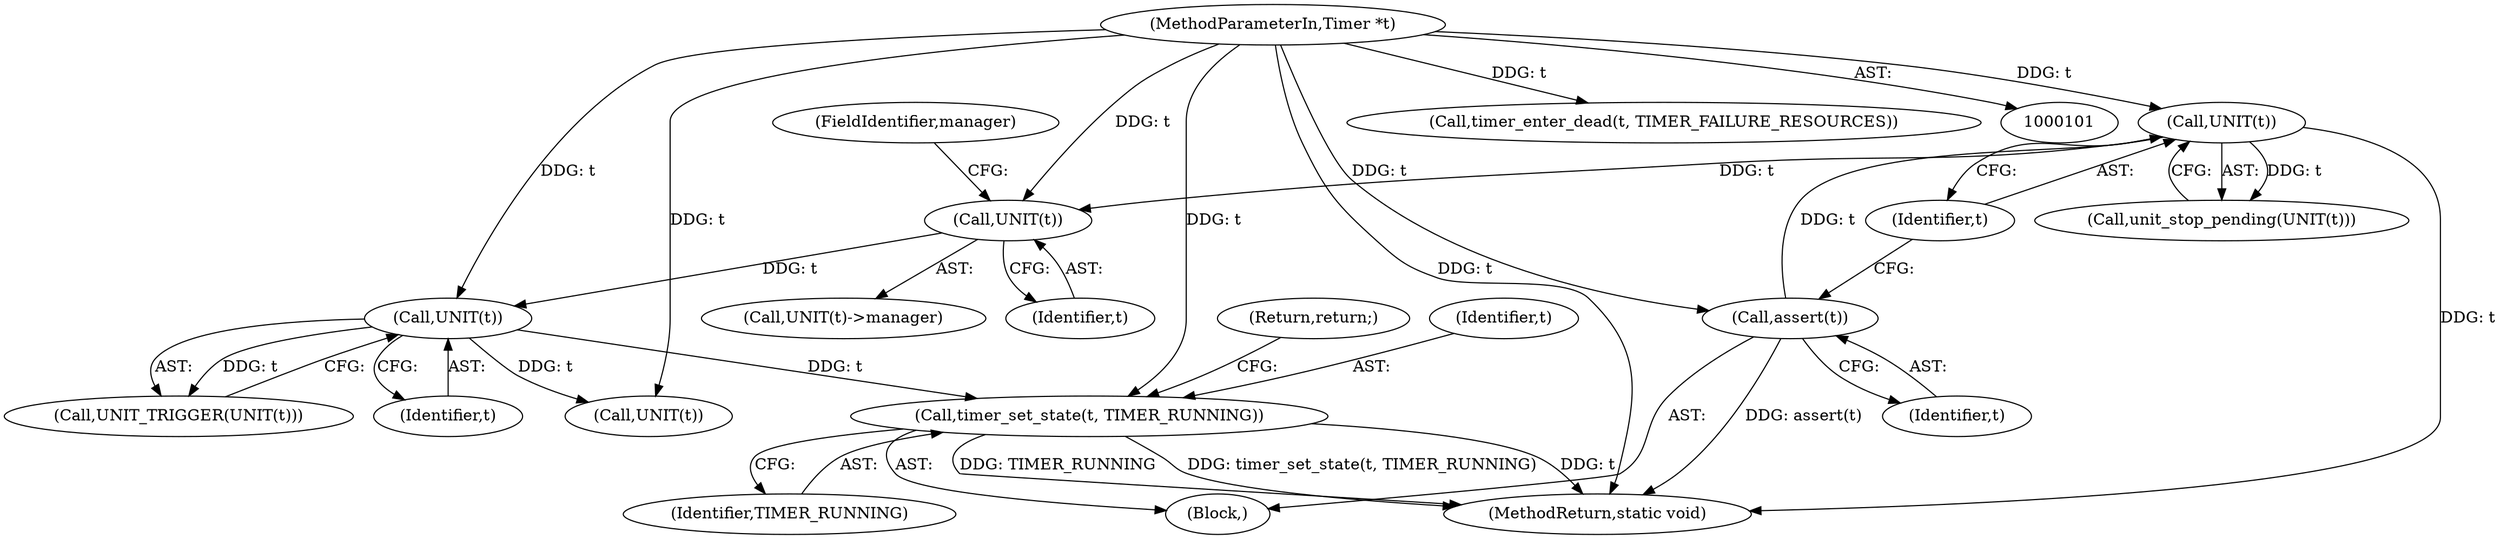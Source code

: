 digraph "0_systemd_ee735086f8670be1591fa9593e80dd60163a7a2f_1@pointer" {
"1000159" [label="(Call,timer_set_state(t, TIMER_RUNNING))"];
"1000125" [label="(Call,UNIT(t))"];
"1000120" [label="(Call,UNIT(t))"];
"1000113" [label="(Call,UNIT(t))"];
"1000109" [label="(Call,assert(t))"];
"1000102" [label="(MethodParameterIn,Timer *t)"];
"1000175" [label="(MethodReturn,static void)"];
"1000126" [label="(Identifier,t)"];
"1000122" [label="(FieldIdentifier,manager)"];
"1000109" [label="(Call,assert(t))"];
"1000165" [label="(Call,UNIT(t))"];
"1000110" [label="(Identifier,t)"];
"1000113" [label="(Call,UNIT(t))"];
"1000120" [label="(Call,UNIT(t))"];
"1000161" [label="(Identifier,TIMER_RUNNING)"];
"1000119" [label="(Call,UNIT(t)->manager)"];
"1000160" [label="(Identifier,t)"];
"1000124" [label="(Call,UNIT_TRIGGER(UNIT(t)))"];
"1000159" [label="(Call,timer_set_state(t, TIMER_RUNNING))"];
"1000125" [label="(Call,UNIT(t))"];
"1000162" [label="(Return,return;)"];
"1000112" [label="(Call,unit_stop_pending(UNIT(t)))"];
"1000103" [label="(Block,)"];
"1000102" [label="(MethodParameterIn,Timer *t)"];
"1000114" [label="(Identifier,t)"];
"1000172" [label="(Call,timer_enter_dead(t, TIMER_FAILURE_RESOURCES))"];
"1000121" [label="(Identifier,t)"];
"1000159" -> "1000103"  [label="AST: "];
"1000159" -> "1000161"  [label="CFG: "];
"1000160" -> "1000159"  [label="AST: "];
"1000161" -> "1000159"  [label="AST: "];
"1000162" -> "1000159"  [label="CFG: "];
"1000159" -> "1000175"  [label="DDG: timer_set_state(t, TIMER_RUNNING)"];
"1000159" -> "1000175"  [label="DDG: t"];
"1000159" -> "1000175"  [label="DDG: TIMER_RUNNING"];
"1000125" -> "1000159"  [label="DDG: t"];
"1000102" -> "1000159"  [label="DDG: t"];
"1000125" -> "1000124"  [label="AST: "];
"1000125" -> "1000126"  [label="CFG: "];
"1000126" -> "1000125"  [label="AST: "];
"1000124" -> "1000125"  [label="CFG: "];
"1000125" -> "1000124"  [label="DDG: t"];
"1000120" -> "1000125"  [label="DDG: t"];
"1000102" -> "1000125"  [label="DDG: t"];
"1000125" -> "1000165"  [label="DDG: t"];
"1000120" -> "1000119"  [label="AST: "];
"1000120" -> "1000121"  [label="CFG: "];
"1000121" -> "1000120"  [label="AST: "];
"1000122" -> "1000120"  [label="CFG: "];
"1000113" -> "1000120"  [label="DDG: t"];
"1000102" -> "1000120"  [label="DDG: t"];
"1000113" -> "1000112"  [label="AST: "];
"1000113" -> "1000114"  [label="CFG: "];
"1000114" -> "1000113"  [label="AST: "];
"1000112" -> "1000113"  [label="CFG: "];
"1000113" -> "1000175"  [label="DDG: t"];
"1000113" -> "1000112"  [label="DDG: t"];
"1000109" -> "1000113"  [label="DDG: t"];
"1000102" -> "1000113"  [label="DDG: t"];
"1000109" -> "1000103"  [label="AST: "];
"1000109" -> "1000110"  [label="CFG: "];
"1000110" -> "1000109"  [label="AST: "];
"1000114" -> "1000109"  [label="CFG: "];
"1000109" -> "1000175"  [label="DDG: assert(t)"];
"1000102" -> "1000109"  [label="DDG: t"];
"1000102" -> "1000101"  [label="AST: "];
"1000102" -> "1000175"  [label="DDG: t"];
"1000102" -> "1000165"  [label="DDG: t"];
"1000102" -> "1000172"  [label="DDG: t"];
}

